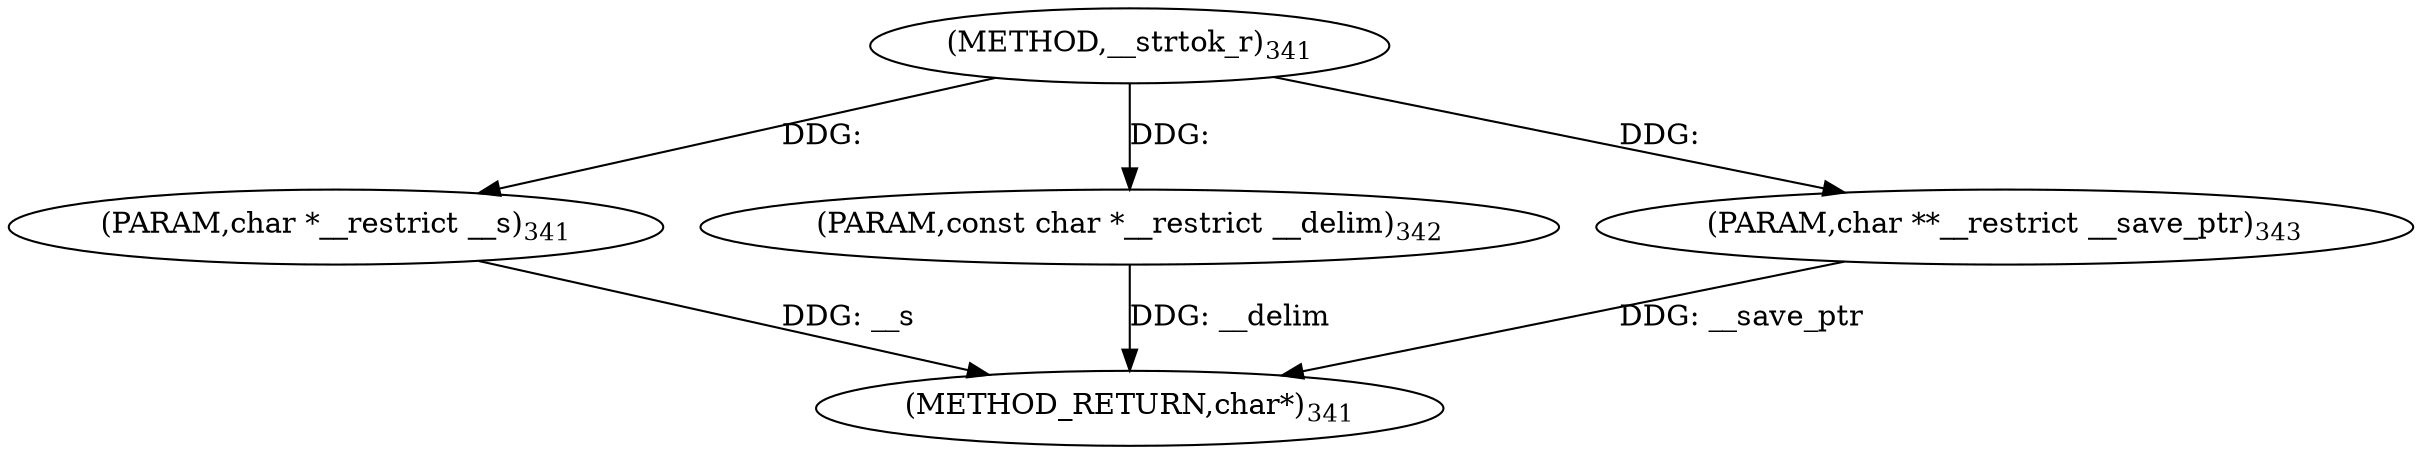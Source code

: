 digraph "__strtok_r" {  
"98889" [label = <(METHOD,__strtok_r)<SUB>341</SUB>> ]
"98893" [label = <(METHOD_RETURN,char*)<SUB>341</SUB>> ]
"98890" [label = <(PARAM,char *__restrict __s)<SUB>341</SUB>> ]
"98891" [label = <(PARAM,const char *__restrict __delim)<SUB>342</SUB>> ]
"98892" [label = <(PARAM,char **__restrict __save_ptr)<SUB>343</SUB>> ]
  "98890" -> "98893"  [ label = "DDG: __s"] 
  "98891" -> "98893"  [ label = "DDG: __delim"] 
  "98892" -> "98893"  [ label = "DDG: __save_ptr"] 
  "98889" -> "98890"  [ label = "DDG: "] 
  "98889" -> "98891"  [ label = "DDG: "] 
  "98889" -> "98892"  [ label = "DDG: "] 
}
